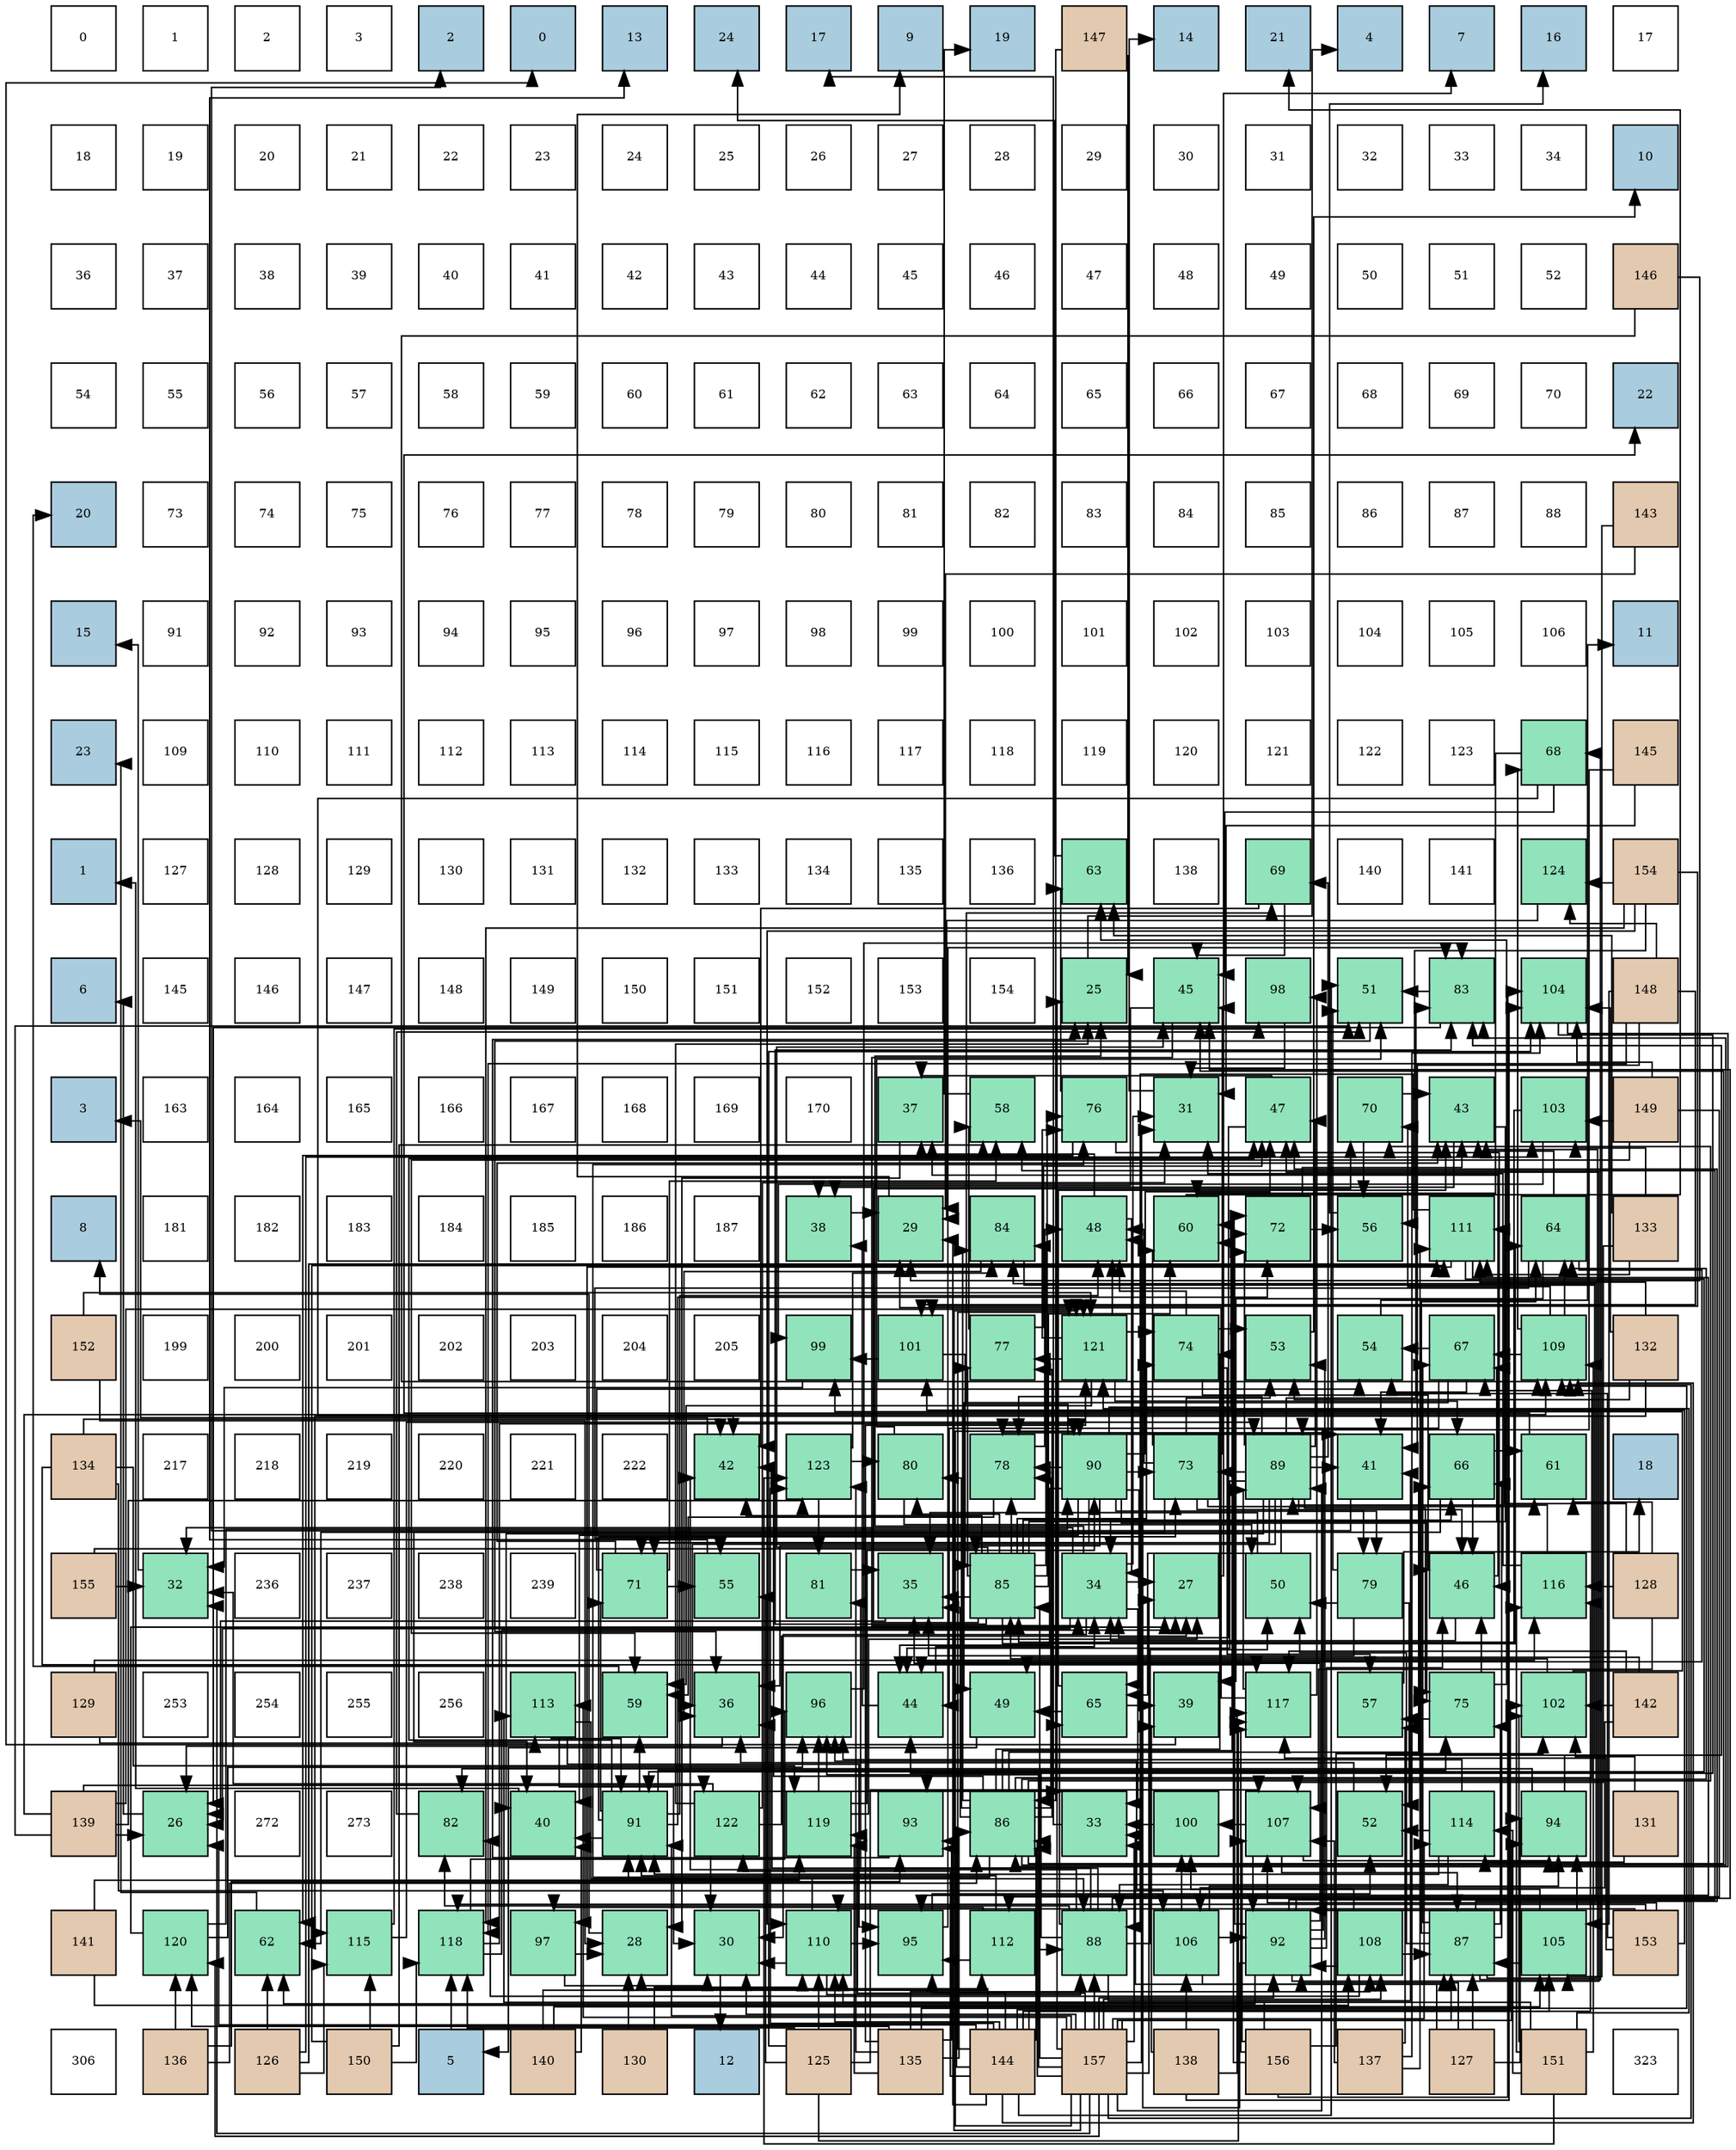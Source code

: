 digraph layout{
 rankdir=TB;
 splines=ortho;
 node [style=filled shape=square fixedsize=true width=0.6];
0[label="0", fontsize=8, fillcolor="#ffffff"];
1[label="1", fontsize=8, fillcolor="#ffffff"];
2[label="2", fontsize=8, fillcolor="#ffffff"];
3[label="3", fontsize=8, fillcolor="#ffffff"];
4[label="2", fontsize=8, fillcolor="#a9ccde"];
5[label="0", fontsize=8, fillcolor="#a9ccde"];
6[label="13", fontsize=8, fillcolor="#a9ccde"];
7[label="24", fontsize=8, fillcolor="#a9ccde"];
8[label="17", fontsize=8, fillcolor="#a9ccde"];
9[label="9", fontsize=8, fillcolor="#a9ccde"];
10[label="19", fontsize=8, fillcolor="#a9ccde"];
11[label="147", fontsize=8, fillcolor="#e3c9af"];
12[label="14", fontsize=8, fillcolor="#a9ccde"];
13[label="21", fontsize=8, fillcolor="#a9ccde"];
14[label="4", fontsize=8, fillcolor="#a9ccde"];
15[label="7", fontsize=8, fillcolor="#a9ccde"];
16[label="16", fontsize=8, fillcolor="#a9ccde"];
17[label="17", fontsize=8, fillcolor="#ffffff"];
18[label="18", fontsize=8, fillcolor="#ffffff"];
19[label="19", fontsize=8, fillcolor="#ffffff"];
20[label="20", fontsize=8, fillcolor="#ffffff"];
21[label="21", fontsize=8, fillcolor="#ffffff"];
22[label="22", fontsize=8, fillcolor="#ffffff"];
23[label="23", fontsize=8, fillcolor="#ffffff"];
24[label="24", fontsize=8, fillcolor="#ffffff"];
25[label="25", fontsize=8, fillcolor="#ffffff"];
26[label="26", fontsize=8, fillcolor="#ffffff"];
27[label="27", fontsize=8, fillcolor="#ffffff"];
28[label="28", fontsize=8, fillcolor="#ffffff"];
29[label="29", fontsize=8, fillcolor="#ffffff"];
30[label="30", fontsize=8, fillcolor="#ffffff"];
31[label="31", fontsize=8, fillcolor="#ffffff"];
32[label="32", fontsize=8, fillcolor="#ffffff"];
33[label="33", fontsize=8, fillcolor="#ffffff"];
34[label="34", fontsize=8, fillcolor="#ffffff"];
35[label="10", fontsize=8, fillcolor="#a9ccde"];
36[label="36", fontsize=8, fillcolor="#ffffff"];
37[label="37", fontsize=8, fillcolor="#ffffff"];
38[label="38", fontsize=8, fillcolor="#ffffff"];
39[label="39", fontsize=8, fillcolor="#ffffff"];
40[label="40", fontsize=8, fillcolor="#ffffff"];
41[label="41", fontsize=8, fillcolor="#ffffff"];
42[label="42", fontsize=8, fillcolor="#ffffff"];
43[label="43", fontsize=8, fillcolor="#ffffff"];
44[label="44", fontsize=8, fillcolor="#ffffff"];
45[label="45", fontsize=8, fillcolor="#ffffff"];
46[label="46", fontsize=8, fillcolor="#ffffff"];
47[label="47", fontsize=8, fillcolor="#ffffff"];
48[label="48", fontsize=8, fillcolor="#ffffff"];
49[label="49", fontsize=8, fillcolor="#ffffff"];
50[label="50", fontsize=8, fillcolor="#ffffff"];
51[label="51", fontsize=8, fillcolor="#ffffff"];
52[label="52", fontsize=8, fillcolor="#ffffff"];
53[label="146", fontsize=8, fillcolor="#e3c9af"];
54[label="54", fontsize=8, fillcolor="#ffffff"];
55[label="55", fontsize=8, fillcolor="#ffffff"];
56[label="56", fontsize=8, fillcolor="#ffffff"];
57[label="57", fontsize=8, fillcolor="#ffffff"];
58[label="58", fontsize=8, fillcolor="#ffffff"];
59[label="59", fontsize=8, fillcolor="#ffffff"];
60[label="60", fontsize=8, fillcolor="#ffffff"];
61[label="61", fontsize=8, fillcolor="#ffffff"];
62[label="62", fontsize=8, fillcolor="#ffffff"];
63[label="63", fontsize=8, fillcolor="#ffffff"];
64[label="64", fontsize=8, fillcolor="#ffffff"];
65[label="65", fontsize=8, fillcolor="#ffffff"];
66[label="66", fontsize=8, fillcolor="#ffffff"];
67[label="67", fontsize=8, fillcolor="#ffffff"];
68[label="68", fontsize=8, fillcolor="#ffffff"];
69[label="69", fontsize=8, fillcolor="#ffffff"];
70[label="70", fontsize=8, fillcolor="#ffffff"];
71[label="22", fontsize=8, fillcolor="#a9ccde"];
72[label="20", fontsize=8, fillcolor="#a9ccde"];
73[label="73", fontsize=8, fillcolor="#ffffff"];
74[label="74", fontsize=8, fillcolor="#ffffff"];
75[label="75", fontsize=8, fillcolor="#ffffff"];
76[label="76", fontsize=8, fillcolor="#ffffff"];
77[label="77", fontsize=8, fillcolor="#ffffff"];
78[label="78", fontsize=8, fillcolor="#ffffff"];
79[label="79", fontsize=8, fillcolor="#ffffff"];
80[label="80", fontsize=8, fillcolor="#ffffff"];
81[label="81", fontsize=8, fillcolor="#ffffff"];
82[label="82", fontsize=8, fillcolor="#ffffff"];
83[label="83", fontsize=8, fillcolor="#ffffff"];
84[label="84", fontsize=8, fillcolor="#ffffff"];
85[label="85", fontsize=8, fillcolor="#ffffff"];
86[label="86", fontsize=8, fillcolor="#ffffff"];
87[label="87", fontsize=8, fillcolor="#ffffff"];
88[label="88", fontsize=8, fillcolor="#ffffff"];
89[label="143", fontsize=8, fillcolor="#e3c9af"];
90[label="15", fontsize=8, fillcolor="#a9ccde"];
91[label="91", fontsize=8, fillcolor="#ffffff"];
92[label="92", fontsize=8, fillcolor="#ffffff"];
93[label="93", fontsize=8, fillcolor="#ffffff"];
94[label="94", fontsize=8, fillcolor="#ffffff"];
95[label="95", fontsize=8, fillcolor="#ffffff"];
96[label="96", fontsize=8, fillcolor="#ffffff"];
97[label="97", fontsize=8, fillcolor="#ffffff"];
98[label="98", fontsize=8, fillcolor="#ffffff"];
99[label="99", fontsize=8, fillcolor="#ffffff"];
100[label="100", fontsize=8, fillcolor="#ffffff"];
101[label="101", fontsize=8, fillcolor="#ffffff"];
102[label="102", fontsize=8, fillcolor="#ffffff"];
103[label="103", fontsize=8, fillcolor="#ffffff"];
104[label="104", fontsize=8, fillcolor="#ffffff"];
105[label="105", fontsize=8, fillcolor="#ffffff"];
106[label="106", fontsize=8, fillcolor="#ffffff"];
107[label="11", fontsize=8, fillcolor="#a9ccde"];
108[label="23", fontsize=8, fillcolor="#a9ccde"];
109[label="109", fontsize=8, fillcolor="#ffffff"];
110[label="110", fontsize=8, fillcolor="#ffffff"];
111[label="111", fontsize=8, fillcolor="#ffffff"];
112[label="112", fontsize=8, fillcolor="#ffffff"];
113[label="113", fontsize=8, fillcolor="#ffffff"];
114[label="114", fontsize=8, fillcolor="#ffffff"];
115[label="115", fontsize=8, fillcolor="#ffffff"];
116[label="116", fontsize=8, fillcolor="#ffffff"];
117[label="117", fontsize=8, fillcolor="#ffffff"];
118[label="118", fontsize=8, fillcolor="#ffffff"];
119[label="119", fontsize=8, fillcolor="#ffffff"];
120[label="120", fontsize=8, fillcolor="#ffffff"];
121[label="121", fontsize=8, fillcolor="#ffffff"];
122[label="122", fontsize=8, fillcolor="#ffffff"];
123[label="123", fontsize=8, fillcolor="#ffffff"];
124[label="68", fontsize=8, fillcolor="#91e3bb"];
125[label="145", fontsize=8, fillcolor="#e3c9af"];
126[label="1", fontsize=8, fillcolor="#a9ccde"];
127[label="127", fontsize=8, fillcolor="#ffffff"];
128[label="128", fontsize=8, fillcolor="#ffffff"];
129[label="129", fontsize=8, fillcolor="#ffffff"];
130[label="130", fontsize=8, fillcolor="#ffffff"];
131[label="131", fontsize=8, fillcolor="#ffffff"];
132[label="132", fontsize=8, fillcolor="#ffffff"];
133[label="133", fontsize=8, fillcolor="#ffffff"];
134[label="134", fontsize=8, fillcolor="#ffffff"];
135[label="135", fontsize=8, fillcolor="#ffffff"];
136[label="136", fontsize=8, fillcolor="#ffffff"];
137[label="63", fontsize=8, fillcolor="#91e3bb"];
138[label="138", fontsize=8, fillcolor="#ffffff"];
139[label="69", fontsize=8, fillcolor="#91e3bb"];
140[label="140", fontsize=8, fillcolor="#ffffff"];
141[label="141", fontsize=8, fillcolor="#ffffff"];
142[label="124", fontsize=8, fillcolor="#91e3bb"];
143[label="154", fontsize=8, fillcolor="#e3c9af"];
144[label="6", fontsize=8, fillcolor="#a9ccde"];
145[label="145", fontsize=8, fillcolor="#ffffff"];
146[label="146", fontsize=8, fillcolor="#ffffff"];
147[label="147", fontsize=8, fillcolor="#ffffff"];
148[label="148", fontsize=8, fillcolor="#ffffff"];
149[label="149", fontsize=8, fillcolor="#ffffff"];
150[label="150", fontsize=8, fillcolor="#ffffff"];
151[label="151", fontsize=8, fillcolor="#ffffff"];
152[label="152", fontsize=8, fillcolor="#ffffff"];
153[label="153", fontsize=8, fillcolor="#ffffff"];
154[label="154", fontsize=8, fillcolor="#ffffff"];
155[label="25", fontsize=8, fillcolor="#91e3bb"];
156[label="45", fontsize=8, fillcolor="#91e3bb"];
157[label="98", fontsize=8, fillcolor="#91e3bb"];
158[label="51", fontsize=8, fillcolor="#91e3bb"];
159[label="83", fontsize=8, fillcolor="#91e3bb"];
160[label="104", fontsize=8, fillcolor="#91e3bb"];
161[label="148", fontsize=8, fillcolor="#e3c9af"];
162[label="3", fontsize=8, fillcolor="#a9ccde"];
163[label="163", fontsize=8, fillcolor="#ffffff"];
164[label="164", fontsize=8, fillcolor="#ffffff"];
165[label="165", fontsize=8, fillcolor="#ffffff"];
166[label="166", fontsize=8, fillcolor="#ffffff"];
167[label="167", fontsize=8, fillcolor="#ffffff"];
168[label="168", fontsize=8, fillcolor="#ffffff"];
169[label="169", fontsize=8, fillcolor="#ffffff"];
170[label="170", fontsize=8, fillcolor="#ffffff"];
171[label="37", fontsize=8, fillcolor="#91e3bb"];
172[label="58", fontsize=8, fillcolor="#91e3bb"];
173[label="76", fontsize=8, fillcolor="#91e3bb"];
174[label="31", fontsize=8, fillcolor="#91e3bb"];
175[label="47", fontsize=8, fillcolor="#91e3bb"];
176[label="70", fontsize=8, fillcolor="#91e3bb"];
177[label="43", fontsize=8, fillcolor="#91e3bb"];
178[label="103", fontsize=8, fillcolor="#91e3bb"];
179[label="149", fontsize=8, fillcolor="#e3c9af"];
180[label="8", fontsize=8, fillcolor="#a9ccde"];
181[label="181", fontsize=8, fillcolor="#ffffff"];
182[label="182", fontsize=8, fillcolor="#ffffff"];
183[label="183", fontsize=8, fillcolor="#ffffff"];
184[label="184", fontsize=8, fillcolor="#ffffff"];
185[label="185", fontsize=8, fillcolor="#ffffff"];
186[label="186", fontsize=8, fillcolor="#ffffff"];
187[label="187", fontsize=8, fillcolor="#ffffff"];
188[label="38", fontsize=8, fillcolor="#91e3bb"];
189[label="29", fontsize=8, fillcolor="#91e3bb"];
190[label="84", fontsize=8, fillcolor="#91e3bb"];
191[label="48", fontsize=8, fillcolor="#91e3bb"];
192[label="60", fontsize=8, fillcolor="#91e3bb"];
193[label="72", fontsize=8, fillcolor="#91e3bb"];
194[label="56", fontsize=8, fillcolor="#91e3bb"];
195[label="111", fontsize=8, fillcolor="#91e3bb"];
196[label="64", fontsize=8, fillcolor="#91e3bb"];
197[label="133", fontsize=8, fillcolor="#e3c9af"];
198[label="152", fontsize=8, fillcolor="#e3c9af"];
199[label="199", fontsize=8, fillcolor="#ffffff"];
200[label="200", fontsize=8, fillcolor="#ffffff"];
201[label="201", fontsize=8, fillcolor="#ffffff"];
202[label="202", fontsize=8, fillcolor="#ffffff"];
203[label="203", fontsize=8, fillcolor="#ffffff"];
204[label="204", fontsize=8, fillcolor="#ffffff"];
205[label="205", fontsize=8, fillcolor="#ffffff"];
206[label="99", fontsize=8, fillcolor="#91e3bb"];
207[label="101", fontsize=8, fillcolor="#91e3bb"];
208[label="77", fontsize=8, fillcolor="#91e3bb"];
209[label="121", fontsize=8, fillcolor="#91e3bb"];
210[label="74", fontsize=8, fillcolor="#91e3bb"];
211[label="53", fontsize=8, fillcolor="#91e3bb"];
212[label="54", fontsize=8, fillcolor="#91e3bb"];
213[label="67", fontsize=8, fillcolor="#91e3bb"];
214[label="109", fontsize=8, fillcolor="#91e3bb"];
215[label="132", fontsize=8, fillcolor="#e3c9af"];
216[label="134", fontsize=8, fillcolor="#e3c9af"];
217[label="217", fontsize=8, fillcolor="#ffffff"];
218[label="218", fontsize=8, fillcolor="#ffffff"];
219[label="219", fontsize=8, fillcolor="#ffffff"];
220[label="220", fontsize=8, fillcolor="#ffffff"];
221[label="221", fontsize=8, fillcolor="#ffffff"];
222[label="222", fontsize=8, fillcolor="#ffffff"];
223[label="42", fontsize=8, fillcolor="#91e3bb"];
224[label="123", fontsize=8, fillcolor="#91e3bb"];
225[label="80", fontsize=8, fillcolor="#91e3bb"];
226[label="78", fontsize=8, fillcolor="#91e3bb"];
227[label="90", fontsize=8, fillcolor="#91e3bb"];
228[label="73", fontsize=8, fillcolor="#91e3bb"];
229[label="89", fontsize=8, fillcolor="#91e3bb"];
230[label="41", fontsize=8, fillcolor="#91e3bb"];
231[label="66", fontsize=8, fillcolor="#91e3bb"];
232[label="61", fontsize=8, fillcolor="#91e3bb"];
233[label="18", fontsize=8, fillcolor="#a9ccde"];
234[label="155", fontsize=8, fillcolor="#e3c9af"];
235[label="32", fontsize=8, fillcolor="#91e3bb"];
236[label="236", fontsize=8, fillcolor="#ffffff"];
237[label="237", fontsize=8, fillcolor="#ffffff"];
238[label="238", fontsize=8, fillcolor="#ffffff"];
239[label="239", fontsize=8, fillcolor="#ffffff"];
240[label="71", fontsize=8, fillcolor="#91e3bb"];
241[label="55", fontsize=8, fillcolor="#91e3bb"];
242[label="81", fontsize=8, fillcolor="#91e3bb"];
243[label="35", fontsize=8, fillcolor="#91e3bb"];
244[label="85", fontsize=8, fillcolor="#91e3bb"];
245[label="34", fontsize=8, fillcolor="#91e3bb"];
246[label="27", fontsize=8, fillcolor="#91e3bb"];
247[label="50", fontsize=8, fillcolor="#91e3bb"];
248[label="79", fontsize=8, fillcolor="#91e3bb"];
249[label="46", fontsize=8, fillcolor="#91e3bb"];
250[label="116", fontsize=8, fillcolor="#91e3bb"];
251[label="128", fontsize=8, fillcolor="#e3c9af"];
252[label="129", fontsize=8, fillcolor="#e3c9af"];
253[label="253", fontsize=8, fillcolor="#ffffff"];
254[label="254", fontsize=8, fillcolor="#ffffff"];
255[label="255", fontsize=8, fillcolor="#ffffff"];
256[label="256", fontsize=8, fillcolor="#ffffff"];
257[label="113", fontsize=8, fillcolor="#91e3bb"];
258[label="59", fontsize=8, fillcolor="#91e3bb"];
259[label="36", fontsize=8, fillcolor="#91e3bb"];
260[label="96", fontsize=8, fillcolor="#91e3bb"];
261[label="44", fontsize=8, fillcolor="#91e3bb"];
262[label="49", fontsize=8, fillcolor="#91e3bb"];
263[label="65", fontsize=8, fillcolor="#91e3bb"];
264[label="39", fontsize=8, fillcolor="#91e3bb"];
265[label="117", fontsize=8, fillcolor="#91e3bb"];
266[label="57", fontsize=8, fillcolor="#91e3bb"];
267[label="75", fontsize=8, fillcolor="#91e3bb"];
268[label="102", fontsize=8, fillcolor="#91e3bb"];
269[label="142", fontsize=8, fillcolor="#e3c9af"];
270[label="139", fontsize=8, fillcolor="#e3c9af"];
271[label="26", fontsize=8, fillcolor="#91e3bb"];
272[label="272", fontsize=8, fillcolor="#ffffff"];
273[label="273", fontsize=8, fillcolor="#ffffff"];
274[label="82", fontsize=8, fillcolor="#91e3bb"];
275[label="40", fontsize=8, fillcolor="#91e3bb"];
276[label="91", fontsize=8, fillcolor="#91e3bb"];
277[label="122", fontsize=8, fillcolor="#91e3bb"];
278[label="119", fontsize=8, fillcolor="#91e3bb"];
279[label="93", fontsize=8, fillcolor="#91e3bb"];
280[label="86", fontsize=8, fillcolor="#91e3bb"];
281[label="33", fontsize=8, fillcolor="#91e3bb"];
282[label="100", fontsize=8, fillcolor="#91e3bb"];
283[label="107", fontsize=8, fillcolor="#91e3bb"];
284[label="52", fontsize=8, fillcolor="#91e3bb"];
285[label="114", fontsize=8, fillcolor="#91e3bb"];
286[label="94", fontsize=8, fillcolor="#91e3bb"];
287[label="131", fontsize=8, fillcolor="#e3c9af"];
288[label="141", fontsize=8, fillcolor="#e3c9af"];
289[label="120", fontsize=8, fillcolor="#91e3bb"];
290[label="62", fontsize=8, fillcolor="#91e3bb"];
291[label="115", fontsize=8, fillcolor="#91e3bb"];
292[label="118", fontsize=8, fillcolor="#91e3bb"];
293[label="97", fontsize=8, fillcolor="#91e3bb"];
294[label="28", fontsize=8, fillcolor="#91e3bb"];
295[label="30", fontsize=8, fillcolor="#91e3bb"];
296[label="110", fontsize=8, fillcolor="#91e3bb"];
297[label="95", fontsize=8, fillcolor="#91e3bb"];
298[label="112", fontsize=8, fillcolor="#91e3bb"];
299[label="88", fontsize=8, fillcolor="#91e3bb"];
300[label="106", fontsize=8, fillcolor="#91e3bb"];
301[label="92", fontsize=8, fillcolor="#91e3bb"];
302[label="108", fontsize=8, fillcolor="#91e3bb"];
303[label="87", fontsize=8, fillcolor="#91e3bb"];
304[label="105", fontsize=8, fillcolor="#91e3bb"];
305[label="153", fontsize=8, fillcolor="#e3c9af"];
306[label="306", fontsize=8, fillcolor="#ffffff"];
307[label="136", fontsize=8, fillcolor="#e3c9af"];
308[label="126", fontsize=8, fillcolor="#e3c9af"];
309[label="150", fontsize=8, fillcolor="#e3c9af"];
310[label="5", fontsize=8, fillcolor="#a9ccde"];
311[label="140", fontsize=8, fillcolor="#e3c9af"];
312[label="130", fontsize=8, fillcolor="#e3c9af"];
313[label="12", fontsize=8, fillcolor="#a9ccde"];
314[label="125", fontsize=8, fillcolor="#e3c9af"];
315[label="135", fontsize=8, fillcolor="#e3c9af"];
316[label="144", fontsize=8, fillcolor="#e3c9af"];
317[label="157", fontsize=8, fillcolor="#e3c9af"];
318[label="138", fontsize=8, fillcolor="#e3c9af"];
319[label="156", fontsize=8, fillcolor="#e3c9af"];
320[label="137", fontsize=8, fillcolor="#e3c9af"];
321[label="127", fontsize=8, fillcolor="#e3c9af"];
322[label="151", fontsize=8, fillcolor="#e3c9af"];
323[label="323", fontsize=8, fillcolor="#ffffff"];
edge [constraint=false, style=vis];155 -> 14;
271 -> 144;
246 -> 15;
294 -> 180;
189 -> 9;
295 -> 313;
174 -> 12;
235 -> 90;
281 -> 8;
245 -> 155;
245 -> 271;
245 -> 246;
245 -> 295;
245 -> 174;
245 -> 235;
245 -> 281;
243 -> 271;
259 -> 271;
171 -> 294;
188 -> 189;
264 -> 5;
275 -> 126;
230 -> 4;
223 -> 162;
177 -> 245;
177 -> 188;
261 -> 245;
261 -> 188;
156 -> 245;
156 -> 188;
249 -> 245;
249 -> 171;
175 -> 245;
175 -> 171;
191 -> 245;
191 -> 171;
262 -> 310;
247 -> 243;
158 -> 259;
284 -> 259;
211 -> 35;
212 -> 107;
241 -> 6;
194 -> 16;
266 -> 233;
172 -> 10;
258 -> 72;
192 -> 13;
232 -> 71;
290 -> 108;
137 -> 7;
196 -> 264;
196 -> 177;
196 -> 261;
196 -> 241;
263 -> 264;
263 -> 177;
263 -> 262;
231 -> 275;
231 -> 249;
231 -> 232;
213 -> 230;
213 -> 261;
213 -> 262;
213 -> 212;
124 -> 223;
124 -> 156;
124 -> 192;
139 -> 223;
139 -> 156;
176 -> 177;
176 -> 194;
240 -> 177;
240 -> 212;
240 -> 241;
240 -> 172;
193 -> 177;
193 -> 194;
228 -> 156;
228 -> 249;
228 -> 191;
228 -> 211;
228 -> 192;
228 -> 232;
228 -> 290;
210 -> 249;
210 -> 191;
210 -> 211;
210 -> 266;
267 -> 249;
267 -> 266;
267 -> 137;
173 -> 249;
173 -> 290;
173 -> 137;
208 -> 175;
208 -> 172;
226 -> 191;
226 -> 258;
248 -> 243;
248 -> 247;
248 -> 158;
248 -> 284;
225 -> 247;
225 -> 158;
242 -> 243;
274 -> 158;
159 -> 271;
159 -> 158;
190 -> 259;
190 -> 284;
244 -> 243;
244 -> 223;
244 -> 156;
244 -> 192;
244 -> 196;
244 -> 231;
244 -> 213;
244 -> 176;
244 -> 210;
244 -> 173;
244 -> 208;
244 -> 226;
244 -> 225;
244 -> 159;
244 -> 190;
280 -> 243;
280 -> 223;
280 -> 156;
280 -> 192;
280 -> 196;
280 -> 231;
280 -> 213;
280 -> 176;
280 -> 210;
280 -> 173;
280 -> 208;
280 -> 226;
280 -> 225;
280 -> 159;
280 -> 190;
303 -> 177;
303 -> 175;
303 -> 247;
303 -> 196;
303 -> 231;
303 -> 213;
303 -> 124;
303 -> 267;
299 -> 259;
299 -> 230;
299 -> 223;
299 -> 261;
299 -> 156;
299 -> 247;
299 -> 263;
299 -> 242;
299 -> 274;
229 -> 259;
229 -> 275;
229 -> 230;
229 -> 261;
229 -> 175;
229 -> 263;
229 -> 139;
229 -> 240;
229 -> 193;
229 -> 228;
229 -> 267;
229 -> 226;
229 -> 248;
229 -> 159;
227 -> 259;
227 -> 275;
227 -> 230;
227 -> 261;
227 -> 175;
227 -> 263;
227 -> 139;
227 -> 240;
227 -> 193;
227 -> 228;
227 -> 267;
227 -> 226;
227 -> 248;
276 -> 275;
276 -> 175;
276 -> 191;
276 -> 258;
276 -> 240;
276 -> 193;
276 -> 228;
276 -> 267;
301 -> 243;
301 -> 249;
301 -> 175;
301 -> 191;
301 -> 211;
301 -> 172;
301 -> 290;
301 -> 193;
301 -> 226;
301 -> 190;
279 -> 155;
286 -> 274;
286 -> 159;
297 -> 284;
297 -> 159;
260 -> 159;
293 -> 294;
293 -> 295;
157 -> 174;
206 -> 235;
282 -> 281;
207 -> 244;
207 -> 206;
268 -> 244;
268 -> 206;
178 -> 244;
178 -> 206;
160 -> 280;
160 -> 279;
304 -> 303;
304 -> 301;
304 -> 286;
304 -> 282;
300 -> 303;
300 -> 301;
300 -> 286;
300 -> 282;
283 -> 303;
283 -> 301;
283 -> 286;
283 -> 282;
302 -> 274;
302 -> 303;
302 -> 301;
302 -> 260;
214 -> 196;
214 -> 213;
214 -> 124;
214 -> 176;
296 -> 295;
296 -> 299;
296 -> 276;
296 -> 297;
195 -> 299;
195 -> 276;
195 -> 297;
195 -> 293;
298 -> 299;
298 -> 276;
298 -> 297;
298 -> 293;
257 -> 295;
257 -> 299;
257 -> 276;
257 -> 297;
285 -> 284;
285 -> 299;
285 -> 276;
285 -> 260;
291 -> 229;
291 -> 157;
250 -> 174;
250 -> 229;
265 -> 189;
265 -> 229;
265 -> 157;
292 -> 246;
292 -> 227;
292 -> 260;
278 -> 246;
278 -> 227;
278 -> 260;
289 -> 246;
289 -> 227;
289 -> 260;
209 -> 191;
209 -> 258;
209 -> 231;
209 -> 210;
209 -> 173;
209 -> 208;
277 -> 155;
277 -> 246;
277 -> 295;
277 -> 174;
277 -> 235;
277 -> 281;
224 -> 225;
224 -> 242;
224 -> 190;
142 -> 189;
314 -> 241;
314 -> 160;
314 -> 283;
314 -> 296;
314 -> 265;
314 -> 292;
308 -> 290;
308 -> 178;
308 -> 195;
308 -> 291;
321 -> 281;
321 -> 303;
321 -> 301;
321 -> 286;
251 -> 232;
251 -> 283;
251 -> 195;
251 -> 250;
252 -> 257;
252 -> 250;
312 -> 294;
312 -> 296;
287 -> 268;
287 -> 285;
215 -> 211;
215 -> 160;
215 -> 195;
215 -> 291;
197 -> 137;
197 -> 178;
197 -> 283;
197 -> 195;
216 -> 223;
216 -> 300;
216 -> 265;
216 -> 278;
315 -> 280;
315 -> 279;
315 -> 302;
315 -> 214;
315 -> 278;
315 -> 289;
315 -> 209;
315 -> 224;
307 -> 280;
307 -> 279;
307 -> 289;
320 -> 266;
320 -> 160;
320 -> 283;
320 -> 195;
318 -> 264;
318 -> 160;
318 -> 300;
318 -> 265;
270 -> 271;
270 -> 158;
270 -> 214;
270 -> 209;
270 -> 277;
270 -> 224;
311 -> 275;
311 -> 304;
311 -> 298;
311 -> 292;
288 -> 302;
288 -> 278;
269 -> 262;
269 -> 268;
269 -> 300;
269 -> 265;
89 -> 189;
89 -> 304;
316 -> 271;
316 -> 294;
316 -> 189;
316 -> 158;
316 -> 280;
316 -> 279;
316 -> 268;
316 -> 304;
316 -> 214;
316 -> 296;
316 -> 250;
316 -> 278;
316 -> 209;
316 -> 277;
316 -> 224;
125 -> 174;
125 -> 229;
53 -> 189;
53 -> 214;
11 -> 155;
11 -> 280;
161 -> 230;
161 -> 207;
161 -> 304;
161 -> 292;
161 -> 142;
179 -> 258;
179 -> 178;
179 -> 160;
179 -> 298;
309 -> 172;
309 -> 195;
309 -> 291;
309 -> 292;
322 -> 268;
322 -> 214;
322 -> 257;
322 -> 285;
322 -> 250;
322 -> 209;
322 -> 224;
198 -> 294;
198 -> 209;
305 -> 212;
305 -> 207;
305 -> 283;
305 -> 296;
305 -> 265;
305 -> 292;
143 -> 194;
143 -> 207;
143 -> 296;
143 -> 292;
143 -> 142;
234 -> 235;
234 -> 244;
319 -> 192;
319 -> 268;
319 -> 160;
319 -> 283;
319 -> 296;
319 -> 265;
317 -> 155;
317 -> 246;
317 -> 295;
317 -> 174;
317 -> 235;
317 -> 281;
317 -> 244;
317 -> 280;
317 -> 303;
317 -> 299;
317 -> 229;
317 -> 227;
317 -> 276;
317 -> 301;
317 -> 286;
317 -> 297;
317 -> 260;
317 -> 302;
317 -> 214;
317 -> 257;
317 -> 285;
317 -> 289;
317 -> 209;
edge [constraint=true, style=invis];
0 -> 18 -> 36 -> 54 -> 72 -> 90 -> 108 -> 126 -> 144 -> 162 -> 180 -> 198 -> 216 -> 234 -> 252 -> 270 -> 288 -> 306;
1 -> 19 -> 37 -> 55 -> 73 -> 91 -> 109 -> 127 -> 145 -> 163 -> 181 -> 199 -> 217 -> 235 -> 253 -> 271 -> 289 -> 307;
2 -> 20 -> 38 -> 56 -> 74 -> 92 -> 110 -> 128 -> 146 -> 164 -> 182 -> 200 -> 218 -> 236 -> 254 -> 272 -> 290 -> 308;
3 -> 21 -> 39 -> 57 -> 75 -> 93 -> 111 -> 129 -> 147 -> 165 -> 183 -> 201 -> 219 -> 237 -> 255 -> 273 -> 291 -> 309;
4 -> 22 -> 40 -> 58 -> 76 -> 94 -> 112 -> 130 -> 148 -> 166 -> 184 -> 202 -> 220 -> 238 -> 256 -> 274 -> 292 -> 310;
5 -> 23 -> 41 -> 59 -> 77 -> 95 -> 113 -> 131 -> 149 -> 167 -> 185 -> 203 -> 221 -> 239 -> 257 -> 275 -> 293 -> 311;
6 -> 24 -> 42 -> 60 -> 78 -> 96 -> 114 -> 132 -> 150 -> 168 -> 186 -> 204 -> 222 -> 240 -> 258 -> 276 -> 294 -> 312;
7 -> 25 -> 43 -> 61 -> 79 -> 97 -> 115 -> 133 -> 151 -> 169 -> 187 -> 205 -> 223 -> 241 -> 259 -> 277 -> 295 -> 313;
8 -> 26 -> 44 -> 62 -> 80 -> 98 -> 116 -> 134 -> 152 -> 170 -> 188 -> 206 -> 224 -> 242 -> 260 -> 278 -> 296 -> 314;
9 -> 27 -> 45 -> 63 -> 81 -> 99 -> 117 -> 135 -> 153 -> 171 -> 189 -> 207 -> 225 -> 243 -> 261 -> 279 -> 297 -> 315;
10 -> 28 -> 46 -> 64 -> 82 -> 100 -> 118 -> 136 -> 154 -> 172 -> 190 -> 208 -> 226 -> 244 -> 262 -> 280 -> 298 -> 316;
11 -> 29 -> 47 -> 65 -> 83 -> 101 -> 119 -> 137 -> 155 -> 173 -> 191 -> 209 -> 227 -> 245 -> 263 -> 281 -> 299 -> 317;
12 -> 30 -> 48 -> 66 -> 84 -> 102 -> 120 -> 138 -> 156 -> 174 -> 192 -> 210 -> 228 -> 246 -> 264 -> 282 -> 300 -> 318;
13 -> 31 -> 49 -> 67 -> 85 -> 103 -> 121 -> 139 -> 157 -> 175 -> 193 -> 211 -> 229 -> 247 -> 265 -> 283 -> 301 -> 319;
14 -> 32 -> 50 -> 68 -> 86 -> 104 -> 122 -> 140 -> 158 -> 176 -> 194 -> 212 -> 230 -> 248 -> 266 -> 284 -> 302 -> 320;
15 -> 33 -> 51 -> 69 -> 87 -> 105 -> 123 -> 141 -> 159 -> 177 -> 195 -> 213 -> 231 -> 249 -> 267 -> 285 -> 303 -> 321;
16 -> 34 -> 52 -> 70 -> 88 -> 106 -> 124 -> 142 -> 160 -> 178 -> 196 -> 214 -> 232 -> 250 -> 268 -> 286 -> 304 -> 322;
17 -> 35 -> 53 -> 71 -> 89 -> 107 -> 125 -> 143 -> 161 -> 179 -> 197 -> 215 -> 233 -> 251 -> 269 -> 287 -> 305 -> 323;
rank = same {0 -> 1 -> 2 -> 3 -> 4 -> 5 -> 6 -> 7 -> 8 -> 9 -> 10 -> 11 -> 12 -> 13 -> 14 -> 15 -> 16 -> 17};
rank = same {18 -> 19 -> 20 -> 21 -> 22 -> 23 -> 24 -> 25 -> 26 -> 27 -> 28 -> 29 -> 30 -> 31 -> 32 -> 33 -> 34 -> 35};
rank = same {36 -> 37 -> 38 -> 39 -> 40 -> 41 -> 42 -> 43 -> 44 -> 45 -> 46 -> 47 -> 48 -> 49 -> 50 -> 51 -> 52 -> 53};
rank = same {54 -> 55 -> 56 -> 57 -> 58 -> 59 -> 60 -> 61 -> 62 -> 63 -> 64 -> 65 -> 66 -> 67 -> 68 -> 69 -> 70 -> 71};
rank = same {72 -> 73 -> 74 -> 75 -> 76 -> 77 -> 78 -> 79 -> 80 -> 81 -> 82 -> 83 -> 84 -> 85 -> 86 -> 87 -> 88 -> 89};
rank = same {90 -> 91 -> 92 -> 93 -> 94 -> 95 -> 96 -> 97 -> 98 -> 99 -> 100 -> 101 -> 102 -> 103 -> 104 -> 105 -> 106 -> 107};
rank = same {108 -> 109 -> 110 -> 111 -> 112 -> 113 -> 114 -> 115 -> 116 -> 117 -> 118 -> 119 -> 120 -> 121 -> 122 -> 123 -> 124 -> 125};
rank = same {126 -> 127 -> 128 -> 129 -> 130 -> 131 -> 132 -> 133 -> 134 -> 135 -> 136 -> 137 -> 138 -> 139 -> 140 -> 141 -> 142 -> 143};
rank = same {144 -> 145 -> 146 -> 147 -> 148 -> 149 -> 150 -> 151 -> 152 -> 153 -> 154 -> 155 -> 156 -> 157 -> 158 -> 159 -> 160 -> 161};
rank = same {162 -> 163 -> 164 -> 165 -> 166 -> 167 -> 168 -> 169 -> 170 -> 171 -> 172 -> 173 -> 174 -> 175 -> 176 -> 177 -> 178 -> 179};
rank = same {180 -> 181 -> 182 -> 183 -> 184 -> 185 -> 186 -> 187 -> 188 -> 189 -> 190 -> 191 -> 192 -> 193 -> 194 -> 195 -> 196 -> 197};
rank = same {198 -> 199 -> 200 -> 201 -> 202 -> 203 -> 204 -> 205 -> 206 -> 207 -> 208 -> 209 -> 210 -> 211 -> 212 -> 213 -> 214 -> 215};
rank = same {216 -> 217 -> 218 -> 219 -> 220 -> 221 -> 222 -> 223 -> 224 -> 225 -> 226 -> 227 -> 228 -> 229 -> 230 -> 231 -> 232 -> 233};
rank = same {234 -> 235 -> 236 -> 237 -> 238 -> 239 -> 240 -> 241 -> 242 -> 243 -> 244 -> 245 -> 246 -> 247 -> 248 -> 249 -> 250 -> 251};
rank = same {252 -> 253 -> 254 -> 255 -> 256 -> 257 -> 258 -> 259 -> 260 -> 261 -> 262 -> 263 -> 264 -> 265 -> 266 -> 267 -> 268 -> 269};
rank = same {270 -> 271 -> 272 -> 273 -> 274 -> 275 -> 276 -> 277 -> 278 -> 279 -> 280 -> 281 -> 282 -> 283 -> 284 -> 285 -> 286 -> 287};
rank = same {288 -> 289 -> 290 -> 291 -> 292 -> 293 -> 294 -> 295 -> 296 -> 297 -> 298 -> 299 -> 300 -> 301 -> 302 -> 303 -> 304 -> 305};
rank = same {306 -> 307 -> 308 -> 309 -> 310 -> 311 -> 312 -> 313 -> 314 -> 315 -> 316 -> 317 -> 318 -> 319 -> 320 -> 321 -> 322 -> 323};
}